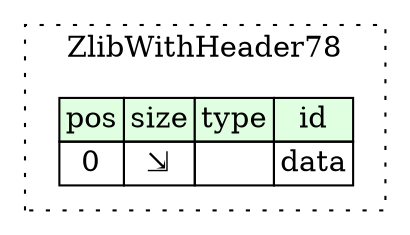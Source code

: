 digraph {
	rankdir=LR;
	node [shape=plaintext];
	subgraph cluster__zlib_with_header_78 {
		label="ZlibWithHeader78";
		graph[style=dotted];

		zlib_with_header_78__seq [label=<<TABLE BORDER="0" CELLBORDER="1" CELLSPACING="0">
			<TR><TD BGCOLOR="#E0FFE0">pos</TD><TD BGCOLOR="#E0FFE0">size</TD><TD BGCOLOR="#E0FFE0">type</TD><TD BGCOLOR="#E0FFE0">id</TD></TR>
			<TR><TD PORT="data_pos">0</TD><TD PORT="data_size">⇲</TD><TD></TD><TD PORT="data_type">data</TD></TR>
		</TABLE>>];
	}
}
